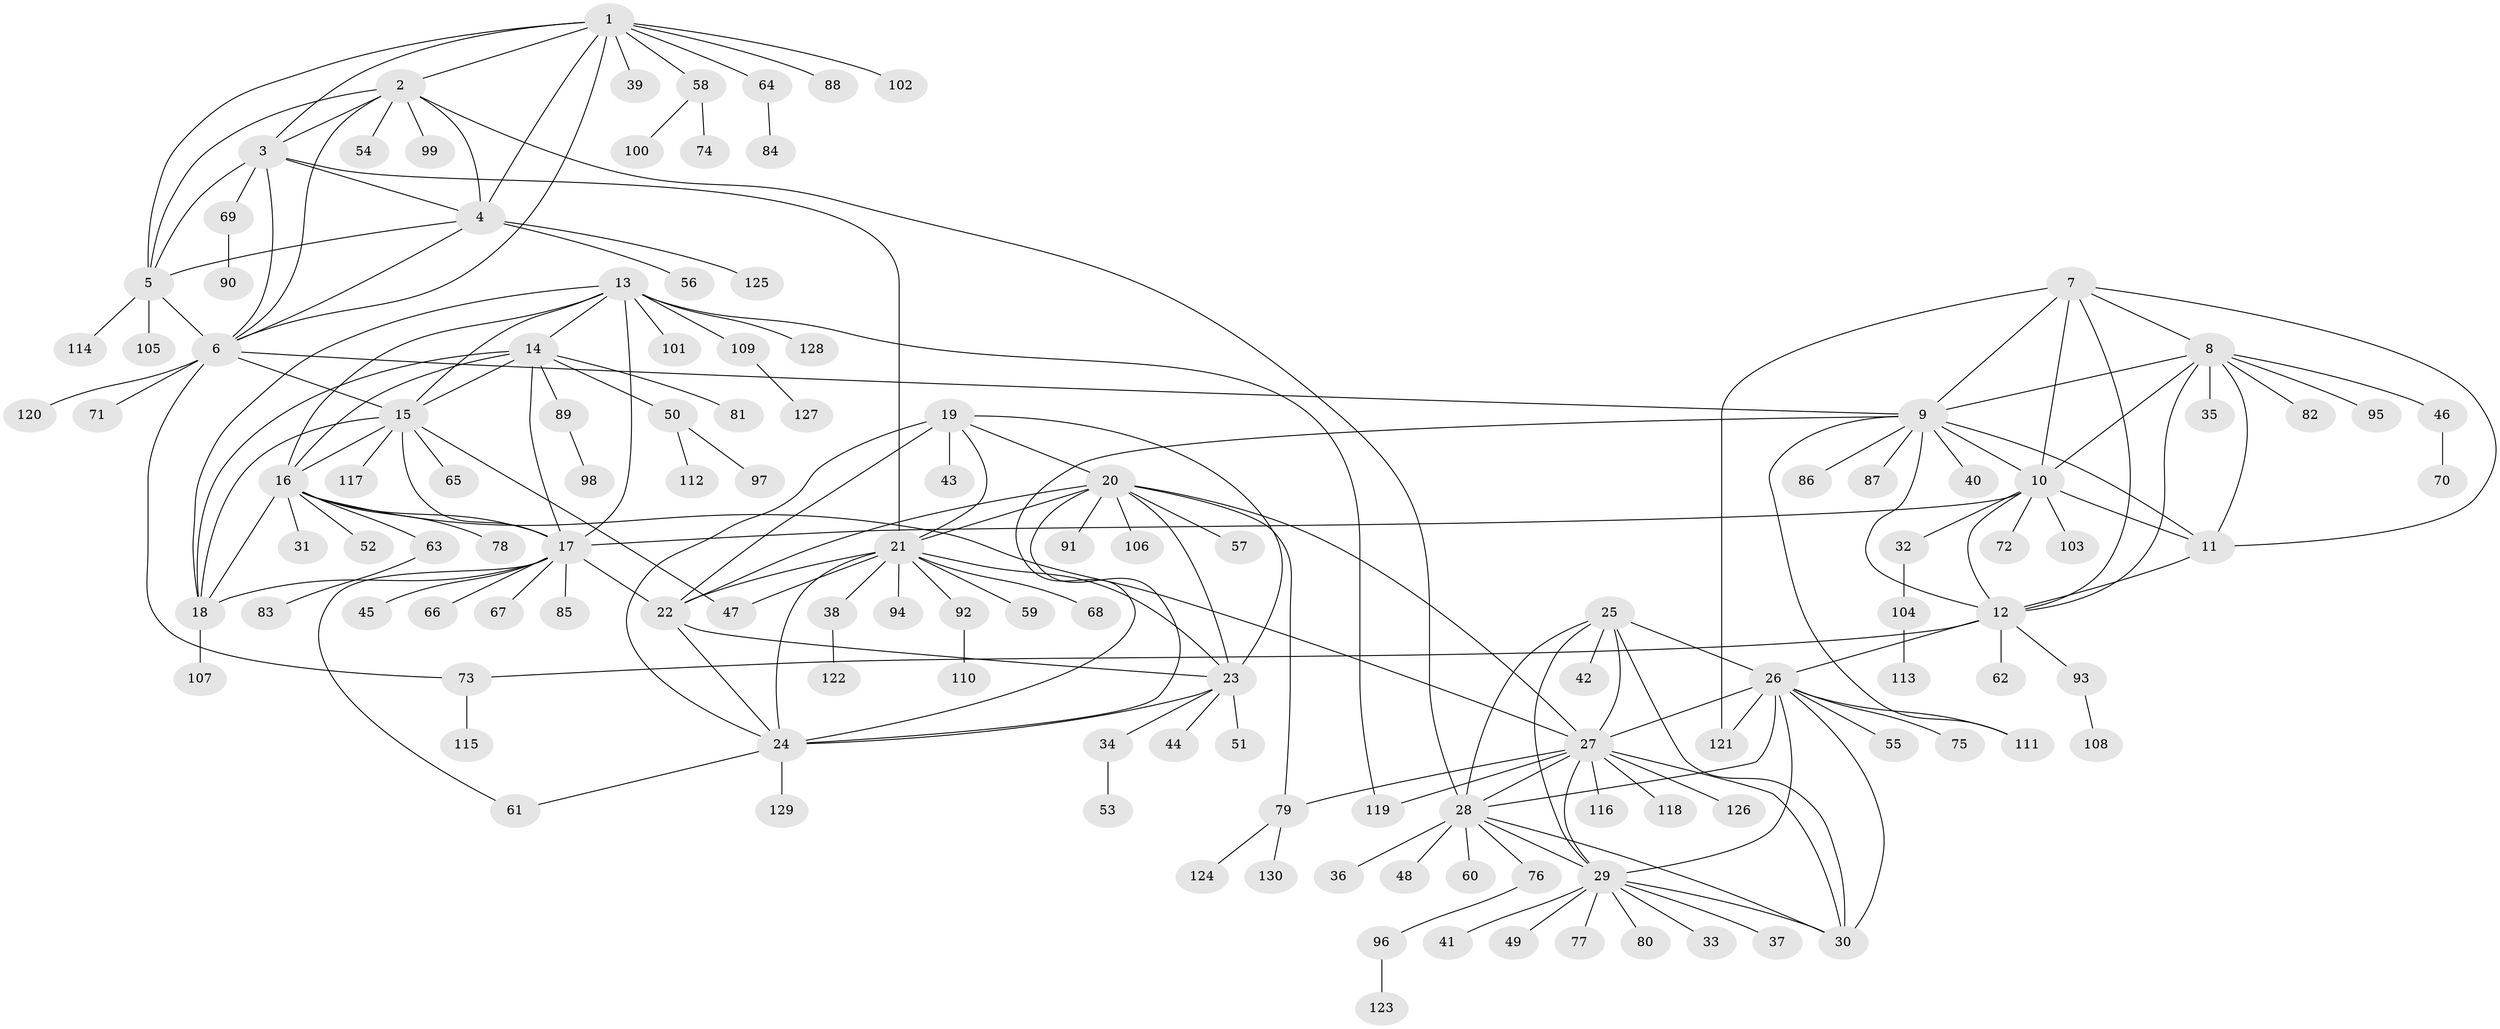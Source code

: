 // Generated by graph-tools (version 1.1) at 2025/11/02/27/25 16:11:35]
// undirected, 130 vertices, 192 edges
graph export_dot {
graph [start="1"]
  node [color=gray90,style=filled];
  1;
  2;
  3;
  4;
  5;
  6;
  7;
  8;
  9;
  10;
  11;
  12;
  13;
  14;
  15;
  16;
  17;
  18;
  19;
  20;
  21;
  22;
  23;
  24;
  25;
  26;
  27;
  28;
  29;
  30;
  31;
  32;
  33;
  34;
  35;
  36;
  37;
  38;
  39;
  40;
  41;
  42;
  43;
  44;
  45;
  46;
  47;
  48;
  49;
  50;
  51;
  52;
  53;
  54;
  55;
  56;
  57;
  58;
  59;
  60;
  61;
  62;
  63;
  64;
  65;
  66;
  67;
  68;
  69;
  70;
  71;
  72;
  73;
  74;
  75;
  76;
  77;
  78;
  79;
  80;
  81;
  82;
  83;
  84;
  85;
  86;
  87;
  88;
  89;
  90;
  91;
  92;
  93;
  94;
  95;
  96;
  97;
  98;
  99;
  100;
  101;
  102;
  103;
  104;
  105;
  106;
  107;
  108;
  109;
  110;
  111;
  112;
  113;
  114;
  115;
  116;
  117;
  118;
  119;
  120;
  121;
  122;
  123;
  124;
  125;
  126;
  127;
  128;
  129;
  130;
  1 -- 2;
  1 -- 3;
  1 -- 4;
  1 -- 5;
  1 -- 6;
  1 -- 39;
  1 -- 58;
  1 -- 64;
  1 -- 88;
  1 -- 102;
  2 -- 3;
  2 -- 4;
  2 -- 5;
  2 -- 6;
  2 -- 28;
  2 -- 54;
  2 -- 99;
  3 -- 4;
  3 -- 5;
  3 -- 6;
  3 -- 21;
  3 -- 69;
  4 -- 5;
  4 -- 6;
  4 -- 56;
  4 -- 125;
  5 -- 6;
  5 -- 105;
  5 -- 114;
  6 -- 9;
  6 -- 15;
  6 -- 71;
  6 -- 73;
  6 -- 120;
  7 -- 8;
  7 -- 9;
  7 -- 10;
  7 -- 11;
  7 -- 12;
  7 -- 121;
  8 -- 9;
  8 -- 10;
  8 -- 11;
  8 -- 12;
  8 -- 35;
  8 -- 46;
  8 -- 82;
  8 -- 95;
  9 -- 10;
  9 -- 11;
  9 -- 12;
  9 -- 24;
  9 -- 40;
  9 -- 86;
  9 -- 87;
  9 -- 111;
  10 -- 11;
  10 -- 12;
  10 -- 17;
  10 -- 32;
  10 -- 72;
  10 -- 103;
  11 -- 12;
  12 -- 26;
  12 -- 62;
  12 -- 73;
  12 -- 93;
  13 -- 14;
  13 -- 15;
  13 -- 16;
  13 -- 17;
  13 -- 18;
  13 -- 101;
  13 -- 109;
  13 -- 119;
  13 -- 128;
  14 -- 15;
  14 -- 16;
  14 -- 17;
  14 -- 18;
  14 -- 50;
  14 -- 81;
  14 -- 89;
  15 -- 16;
  15 -- 17;
  15 -- 18;
  15 -- 47;
  15 -- 65;
  15 -- 117;
  16 -- 17;
  16 -- 18;
  16 -- 27;
  16 -- 31;
  16 -- 52;
  16 -- 63;
  16 -- 78;
  17 -- 18;
  17 -- 22;
  17 -- 45;
  17 -- 61;
  17 -- 66;
  17 -- 67;
  17 -- 85;
  18 -- 107;
  19 -- 20;
  19 -- 21;
  19 -- 22;
  19 -- 23;
  19 -- 24;
  19 -- 43;
  20 -- 21;
  20 -- 22;
  20 -- 23;
  20 -- 24;
  20 -- 27;
  20 -- 57;
  20 -- 79;
  20 -- 91;
  20 -- 106;
  21 -- 22;
  21 -- 23;
  21 -- 24;
  21 -- 38;
  21 -- 47;
  21 -- 59;
  21 -- 68;
  21 -- 92;
  21 -- 94;
  22 -- 23;
  22 -- 24;
  23 -- 24;
  23 -- 34;
  23 -- 44;
  23 -- 51;
  24 -- 61;
  24 -- 129;
  25 -- 26;
  25 -- 27;
  25 -- 28;
  25 -- 29;
  25 -- 30;
  25 -- 42;
  26 -- 27;
  26 -- 28;
  26 -- 29;
  26 -- 30;
  26 -- 55;
  26 -- 75;
  26 -- 111;
  26 -- 121;
  27 -- 28;
  27 -- 29;
  27 -- 30;
  27 -- 79;
  27 -- 116;
  27 -- 118;
  27 -- 119;
  27 -- 126;
  28 -- 29;
  28 -- 30;
  28 -- 36;
  28 -- 48;
  28 -- 60;
  28 -- 76;
  29 -- 30;
  29 -- 33;
  29 -- 37;
  29 -- 41;
  29 -- 49;
  29 -- 77;
  29 -- 80;
  32 -- 104;
  34 -- 53;
  38 -- 122;
  46 -- 70;
  50 -- 97;
  50 -- 112;
  58 -- 74;
  58 -- 100;
  63 -- 83;
  64 -- 84;
  69 -- 90;
  73 -- 115;
  76 -- 96;
  79 -- 124;
  79 -- 130;
  89 -- 98;
  92 -- 110;
  93 -- 108;
  96 -- 123;
  104 -- 113;
  109 -- 127;
}
